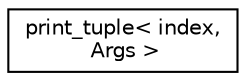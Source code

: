 digraph "Иерархия классов. Графический вид."
{
  edge [fontname="Helvetica",fontsize="10",labelfontname="Helvetica",labelfontsize="10"];
  node [fontname="Helvetica",fontsize="10",shape=record];
  rankdir="LR";
  Node1 [label="print_tuple\< index,\l Args \>",height=0.2,width=0.4,color="black", fillcolor="white", style="filled",URL="$structprint__tuple.html"];
}

